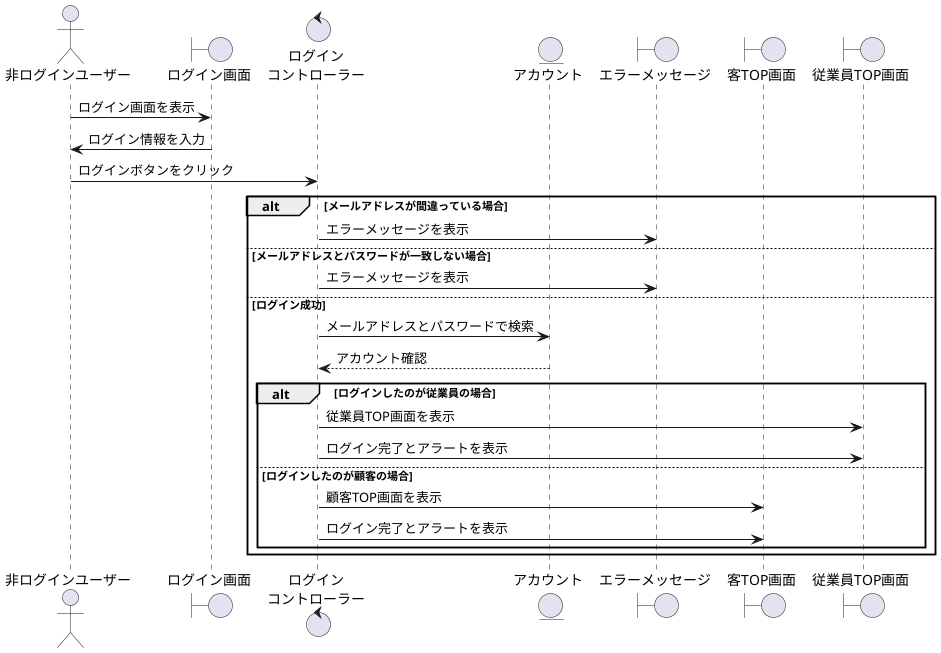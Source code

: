 @startuml login
actor "非ログインユーザー" as nonlogin
boundary "ログイン画面" as log
control "ログイン\nコントローラー" as logc
entity "アカウント" as account
boundary "エラーメッセージ" as error
boundary "客TOP画面" as cust_top
boundary "従業員TOP画面" as emp_top
 
nonlogin -> log: ログイン画面を表示

nonlogin <- log: ログイン情報を入力

nonlogin -> logc: ログインボタンをクリック
 
 
alt メールアドレスが間違っている場合
    logc -> error: エラーメッセージを表示
else メールアドレスとパスワードが一致しない場合
    logc -> error: エラーメッセージを表示
else ログイン成功

    logc -> account: メールアドレスとパスワードで検索
    account --> logc: アカウント確認
    alt ログインしたのが従業員の場合
        logc -> emp_top: 従業員TOP画面を表示
        logc -> emp_top:ログイン完了とアラートを表示
    else ログインしたのが顧客の場合
        logc -> cust_top: 顧客TOP画面を表示
        logc -> cust_top:ログイン完了とアラートを表示
    end
end
@enduml